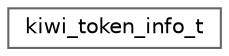 digraph "Graphical Class Hierarchy"
{
 // LATEX_PDF_SIZE
  bgcolor="transparent";
  edge [fontname=Helvetica,fontsize=10,labelfontname=Helvetica,labelfontsize=10];
  node [fontname=Helvetica,fontsize=10,shape=box,height=0.2,width=0.4];
  rankdir="LR";
  Node0 [id="Node000000",label="kiwi_token_info_t",height=0.2,width=0.4,color="grey40", fillcolor="white", style="filled",URL="$structkiwi__token__info__t.html",tooltip=" "];
}

